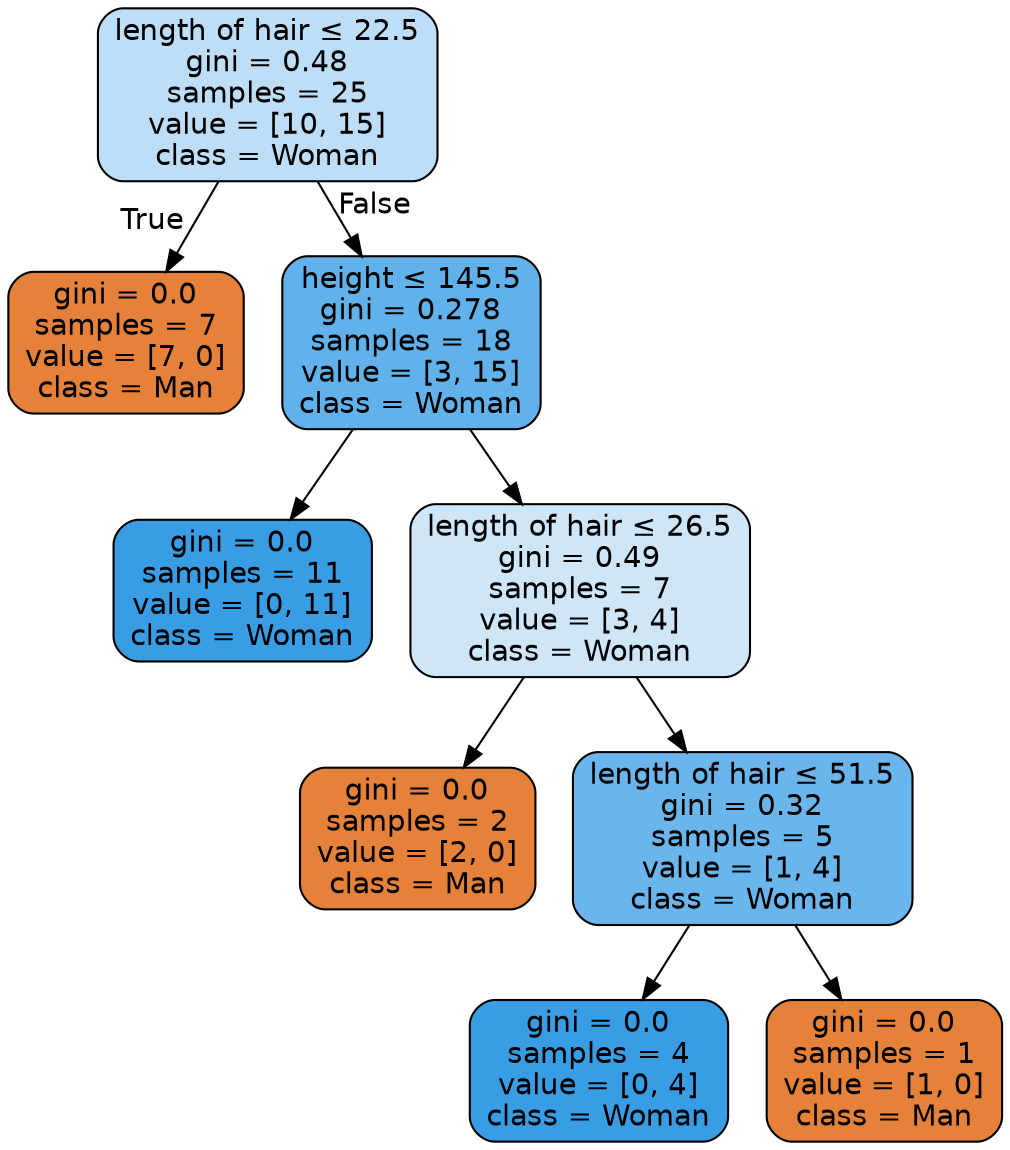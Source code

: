 digraph Tree {
node [shape=box, style="filled, rounded", color="black", fontname=helvetica] ;
edge [fontname=helvetica] ;
0 [label=<length of hair &le; 22.5<br/>gini = 0.48<br/>samples = 25<br/>value = [10, 15]<br/>class = Woman>, fillcolor="#bddef6"] ;
1 [label=<gini = 0.0<br/>samples = 7<br/>value = [7, 0]<br/>class = Man>, fillcolor="#e58139"] ;
0 -> 1 [labeldistance=2.5, labelangle=45, headlabel="True"] ;
2 [label=<height &le; 145.5<br/>gini = 0.278<br/>samples = 18<br/>value = [3, 15]<br/>class = Woman>, fillcolor="#61b1ea"] ;
0 -> 2 [labeldistance=2.5, labelangle=-45, headlabel="False"] ;
3 [label=<gini = 0.0<br/>samples = 11<br/>value = [0, 11]<br/>class = Woman>, fillcolor="#399de5"] ;
2 -> 3 ;
4 [label=<length of hair &le; 26.5<br/>gini = 0.49<br/>samples = 7<br/>value = [3, 4]<br/>class = Woman>, fillcolor="#cee6f8"] ;
2 -> 4 ;
5 [label=<gini = 0.0<br/>samples = 2<br/>value = [2, 0]<br/>class = Man>, fillcolor="#e58139"] ;
4 -> 5 ;
6 [label=<length of hair &le; 51.5<br/>gini = 0.32<br/>samples = 5<br/>value = [1, 4]<br/>class = Woman>, fillcolor="#6ab6ec"] ;
4 -> 6 ;
7 [label=<gini = 0.0<br/>samples = 4<br/>value = [0, 4]<br/>class = Woman>, fillcolor="#399de5"] ;
6 -> 7 ;
8 [label=<gini = 0.0<br/>samples = 1<br/>value = [1, 0]<br/>class = Man>, fillcolor="#e58139"] ;
6 -> 8 ;
}